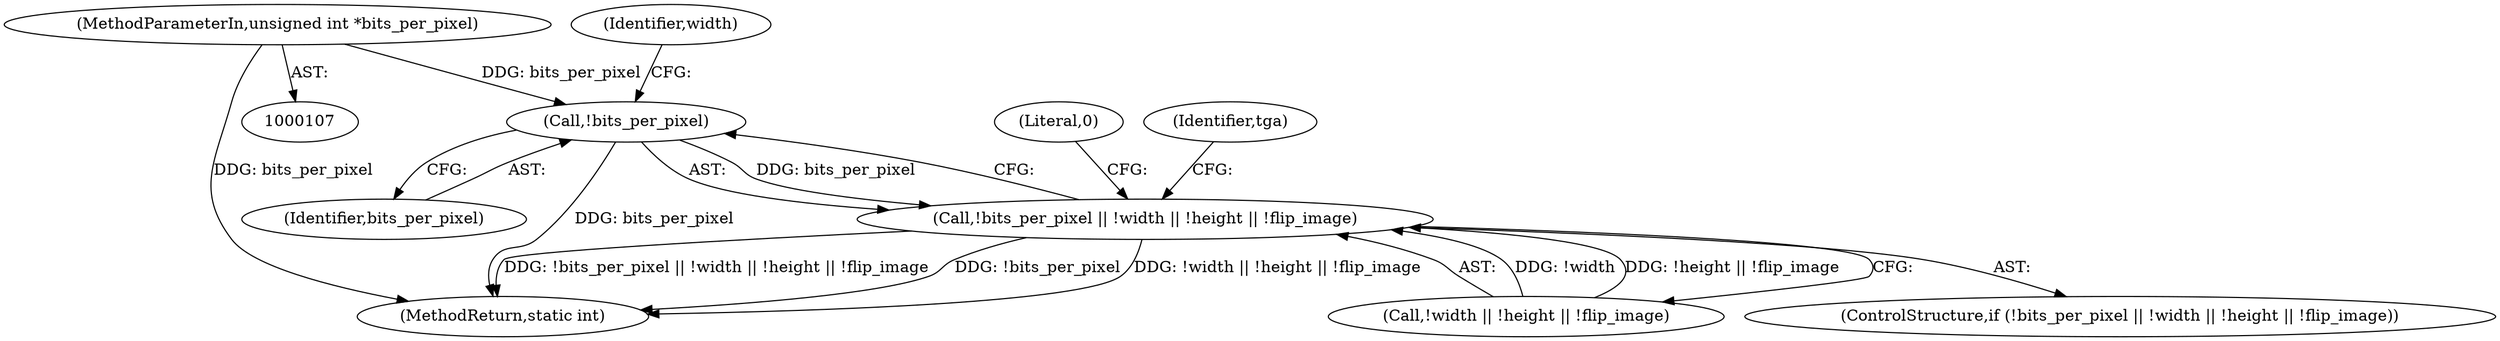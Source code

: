 digraph "0_openjpeg_2cd30c2b06ce332dede81cccad8b334cde997281_0@pointer" {
"1000109" [label="(MethodParameterIn,unsigned int *bits_per_pixel)"];
"1000126" [label="(Call,!bits_per_pixel)"];
"1000125" [label="(Call,!bits_per_pixel || !width || !height || !flip_image)"];
"1000109" [label="(MethodParameterIn,unsigned int *bits_per_pixel)"];
"1000138" [label="(Literal,0)"];
"1000127" [label="(Identifier,bits_per_pixel)"];
"1000130" [label="(Identifier,width)"];
"1000126" [label="(Call,!bits_per_pixel)"];
"1000125" [label="(Call,!bits_per_pixel || !width || !height || !flip_image)"];
"1000124" [label="(ControlStructure,if (!bits_per_pixel || !width || !height || !flip_image))"];
"1000128" [label="(Call,!width || !height || !flip_image)"];
"1000142" [label="(Identifier,tga)"];
"1000289" [label="(MethodReturn,static int)"];
"1000109" -> "1000107"  [label="AST: "];
"1000109" -> "1000289"  [label="DDG: bits_per_pixel"];
"1000109" -> "1000126"  [label="DDG: bits_per_pixel"];
"1000126" -> "1000125"  [label="AST: "];
"1000126" -> "1000127"  [label="CFG: "];
"1000127" -> "1000126"  [label="AST: "];
"1000130" -> "1000126"  [label="CFG: "];
"1000125" -> "1000126"  [label="CFG: "];
"1000126" -> "1000289"  [label="DDG: bits_per_pixel"];
"1000126" -> "1000125"  [label="DDG: bits_per_pixel"];
"1000125" -> "1000124"  [label="AST: "];
"1000125" -> "1000128"  [label="CFG: "];
"1000128" -> "1000125"  [label="AST: "];
"1000138" -> "1000125"  [label="CFG: "];
"1000142" -> "1000125"  [label="CFG: "];
"1000125" -> "1000289"  [label="DDG: !bits_per_pixel || !width || !height || !flip_image"];
"1000125" -> "1000289"  [label="DDG: !bits_per_pixel"];
"1000125" -> "1000289"  [label="DDG: !width || !height || !flip_image"];
"1000128" -> "1000125"  [label="DDG: !width"];
"1000128" -> "1000125"  [label="DDG: !height || !flip_image"];
}
